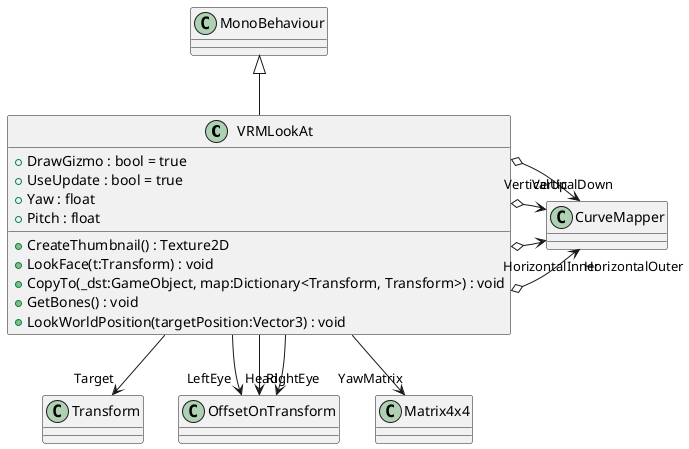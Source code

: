 @startuml
class VRMLookAt {
    + DrawGizmo : bool = true
    + UseUpdate : bool = true
    + CreateThumbnail() : Texture2D
    + LookFace(t:Transform) : void
    + CopyTo(_dst:GameObject, map:Dictionary<Transform, Transform>) : void
    + GetBones() : void
    + Yaw : float
    + Pitch : float
    + LookWorldPosition(targetPosition:Vector3) : void
}
MonoBehaviour <|-- VRMLookAt
VRMLookAt --> "Target" Transform
VRMLookAt --> "LeftEye" OffsetOnTransform
VRMLookAt --> "RightEye" OffsetOnTransform
VRMLookAt --> "Head" OffsetOnTransform
VRMLookAt o-> "HorizontalOuter" CurveMapper
VRMLookAt o-> "HorizontalInner" CurveMapper
VRMLookAt o-> "VerticalDown" CurveMapper
VRMLookAt o-> "VerticalUp" CurveMapper
VRMLookAt --> "YawMatrix" Matrix4x4
@enduml
